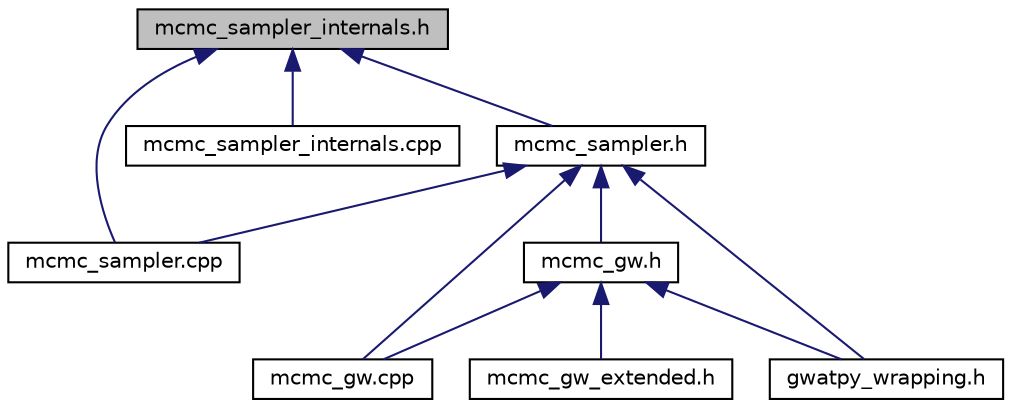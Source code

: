 digraph "mcmc_sampler_internals.h"
{
  edge [fontname="Helvetica",fontsize="10",labelfontname="Helvetica",labelfontsize="10"];
  node [fontname="Helvetica",fontsize="10",shape=record];
  Node8 [label="mcmc_sampler_internals.h",height=0.2,width=0.4,color="black", fillcolor="grey75", style="filled", fontcolor="black"];
  Node8 -> Node9 [dir="back",color="midnightblue",fontsize="10",style="solid",fontname="Helvetica"];
  Node9 [label="mcmc_sampler.cpp",height=0.2,width=0.4,color="black", fillcolor="white", style="filled",URL="$d6/dd4/mcmc__sampler_8cpp.html"];
  Node8 -> Node10 [dir="back",color="midnightblue",fontsize="10",style="solid",fontname="Helvetica"];
  Node10 [label="mcmc_sampler_internals.cpp",height=0.2,width=0.4,color="black", fillcolor="white", style="filled",URL="$d9/dfd/mcmc__sampler__internals_8cpp.html"];
  Node8 -> Node11 [dir="back",color="midnightblue",fontsize="10",style="solid",fontname="Helvetica"];
  Node11 [label="mcmc_sampler.h",height=0.2,width=0.4,color="black", fillcolor="white", style="filled",URL="$da/d2a/mcmc__sampler_8h.html"];
  Node11 -> Node12 [dir="back",color="midnightblue",fontsize="10",style="solid",fontname="Helvetica"];
  Node12 [label="mcmc_gw.cpp",height=0.2,width=0.4,color="black", fillcolor="white", style="filled",URL="$de/dbe/mcmc__gw_8cpp.html"];
  Node11 -> Node9 [dir="back",color="midnightblue",fontsize="10",style="solid",fontname="Helvetica"];
  Node11 -> Node13 [dir="back",color="midnightblue",fontsize="10",style="solid",fontname="Helvetica"];
  Node13 [label="mcmc_gw.h",height=0.2,width=0.4,color="black", fillcolor="white", style="filled",URL="$de/d8d/mcmc__gw_8h.html"];
  Node13 -> Node12 [dir="back",color="midnightblue",fontsize="10",style="solid",fontname="Helvetica"];
  Node13 -> Node14 [dir="back",color="midnightblue",fontsize="10",style="solid",fontname="Helvetica"];
  Node14 [label="gwatpy_wrapping.h",height=0.2,width=0.4,color="black", fillcolor="white", style="filled",URL="$d4/d77/gwatpy__wrapping_8h_source.html"];
  Node13 -> Node15 [dir="back",color="midnightblue",fontsize="10",style="solid",fontname="Helvetica"];
  Node15 [label="mcmc_gw_extended.h",height=0.2,width=0.4,color="black", fillcolor="white", style="filled",URL="$d2/dc8/mcmc__gw__extended_8h_source.html"];
  Node11 -> Node14 [dir="back",color="midnightblue",fontsize="10",style="solid",fontname="Helvetica"];
}
